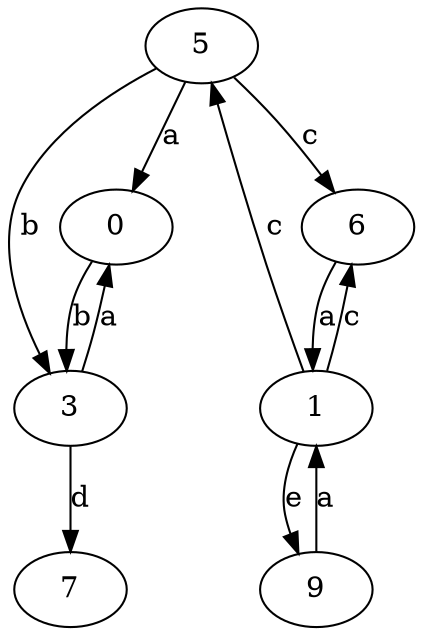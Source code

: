 strict digraph  {
0;
1;
3;
5;
6;
7;
9;
0 -> 3  [label=b];
1 -> 5  [label=c];
1 -> 6  [label=c];
1 -> 9  [label=e];
3 -> 0  [label=a];
3 -> 7  [label=d];
5 -> 0  [label=a];
5 -> 3  [label=b];
5 -> 6  [label=c];
6 -> 1  [label=a];
9 -> 1  [label=a];
}
